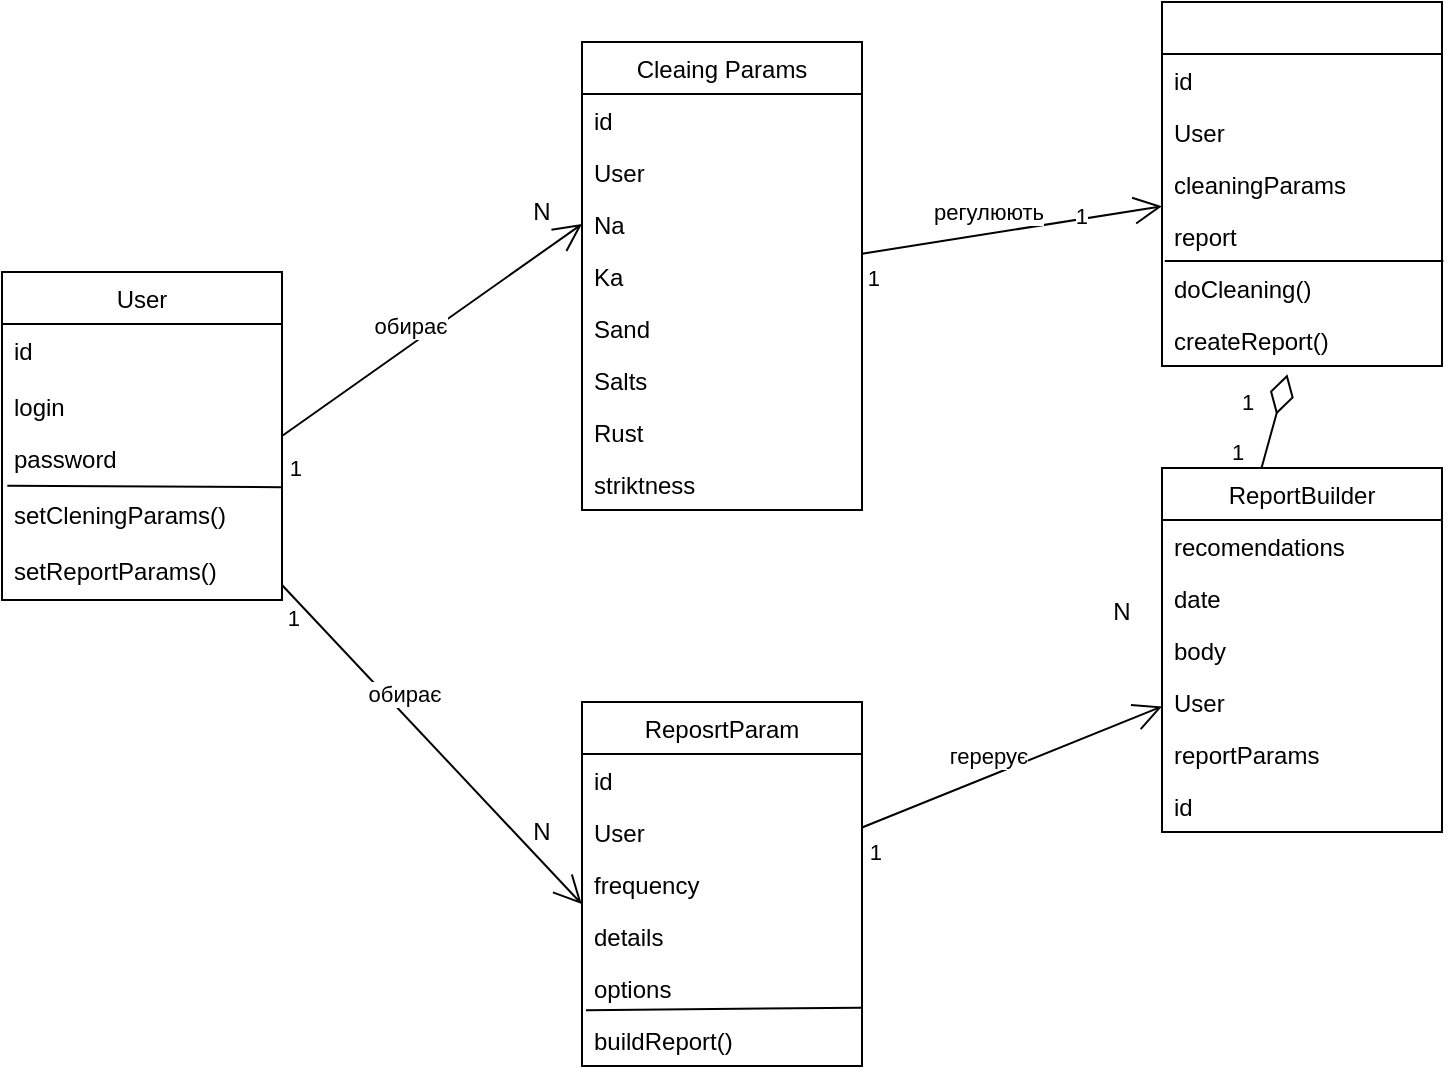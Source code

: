 <mxfile version="22.0.5" type="device">
  <diagram id="mCyr1kptdM3YggUfpTlr" name="Page-1">
    <mxGraphModel dx="1257" dy="1678" grid="1" gridSize="10" guides="1" tooltips="1" connect="1" arrows="1" fold="1" page="1" pageScale="1" pageWidth="850" pageHeight="1100" math="0" shadow="0">
      <root>
        <mxCell id="0" />
        <mxCell id="1" parent="0" />
        <mxCell id="EuweRrBQB18oQ8Ecut5w-1" value="User" style="swimlane;fontStyle=0;childLayout=stackLayout;horizontal=1;startSize=26;fillColor=none;horizontalStack=0;resizeParent=1;resizeParentMax=0;resizeLast=0;collapsible=1;marginBottom=0;" parent="1" vertex="1">
          <mxGeometry x="30" y="-965" width="140" height="164" as="geometry" />
        </mxCell>
        <mxCell id="pQ1ja0-7YHk79m-HYT1g-9" value="id" style="text;strokeColor=none;fillColor=none;align=left;verticalAlign=top;spacingLeft=4;spacingRight=4;overflow=hidden;rotatable=0;points=[[0,0.5],[1,0.5]];portConstraint=eastwest;" parent="EuweRrBQB18oQ8Ecut5w-1" vertex="1">
          <mxGeometry y="26" width="140" height="28" as="geometry" />
        </mxCell>
        <mxCell id="EuweRrBQB18oQ8Ecut5w-2" value="login" style="text;strokeColor=none;fillColor=none;align=left;verticalAlign=top;spacingLeft=4;spacingRight=4;overflow=hidden;rotatable=0;points=[[0,0.5],[1,0.5]];portConstraint=eastwest;" parent="EuweRrBQB18oQ8Ecut5w-1" vertex="1">
          <mxGeometry y="54" width="140" height="26" as="geometry" />
        </mxCell>
        <mxCell id="pQ1ja0-7YHk79m-HYT1g-8" value="" style="endArrow=none;html=1;rounded=0;entryX=1.001;entryY=-0.014;entryDx=0;entryDy=0;entryPerimeter=0;exitX=0.019;exitY=0.96;exitDx=0;exitDy=0;exitPerimeter=0;" parent="EuweRrBQB18oQ8Ecut5w-1" source="pQ1ja0-7YHk79m-HYT1g-6" target="pQ1ja0-7YHk79m-HYT1g-7" edge="1">
          <mxGeometry width="50" height="50" relative="1" as="geometry">
            <mxPoint y="85" as="sourcePoint" />
            <mxPoint x="50" y="35" as="targetPoint" />
          </mxGeometry>
        </mxCell>
        <mxCell id="pQ1ja0-7YHk79m-HYT1g-6" value="password&#xa;" style="text;strokeColor=none;fillColor=none;align=left;verticalAlign=top;spacingLeft=4;spacingRight=4;overflow=hidden;rotatable=0;points=[[0,0.5],[1,0.5]];portConstraint=eastwest;" parent="EuweRrBQB18oQ8Ecut5w-1" vertex="1">
          <mxGeometry y="80" width="140" height="28" as="geometry" />
        </mxCell>
        <mxCell id="pQ1ja0-7YHk79m-HYT1g-7" value="setCleningParams()" style="text;strokeColor=none;fillColor=none;align=left;verticalAlign=top;spacingLeft=4;spacingRight=4;overflow=hidden;rotatable=0;points=[[0,0.5],[1,0.5]];portConstraint=eastwest;" parent="EuweRrBQB18oQ8Ecut5w-1" vertex="1">
          <mxGeometry y="108" width="140" height="28" as="geometry" />
        </mxCell>
        <mxCell id="EuweRrBQB18oQ8Ecut5w-3" value="setReportParams()" style="text;strokeColor=none;fillColor=none;align=left;verticalAlign=top;spacingLeft=4;spacingRight=4;overflow=hidden;rotatable=0;points=[[0,0.5],[1,0.5]];portConstraint=eastwest;" parent="EuweRrBQB18oQ8Ecut5w-1" vertex="1">
          <mxGeometry y="136" width="140" height="28" as="geometry" />
        </mxCell>
        <mxCell id="EuweRrBQB18oQ8Ecut5w-7" value="Cleaing Params" style="swimlane;fontStyle=0;childLayout=stackLayout;horizontal=1;startSize=26;fillColor=none;horizontalStack=0;resizeParent=1;resizeParentMax=0;resizeLast=0;collapsible=1;marginBottom=0;" parent="1" vertex="1">
          <mxGeometry x="320" y="-1080" width="140" height="234" as="geometry" />
        </mxCell>
        <mxCell id="pQ1ja0-7YHk79m-HYT1g-10" value="id" style="text;strokeColor=none;fillColor=none;align=left;verticalAlign=top;spacingLeft=4;spacingRight=4;overflow=hidden;rotatable=0;points=[[0,0.5],[1,0.5]];portConstraint=eastwest;" parent="EuweRrBQB18oQ8Ecut5w-7" vertex="1">
          <mxGeometry y="26" width="140" height="26" as="geometry" />
        </mxCell>
        <mxCell id="pQ1ja0-7YHk79m-HYT1g-11" value="User" style="text;strokeColor=none;fillColor=none;align=left;verticalAlign=top;spacingLeft=4;spacingRight=4;overflow=hidden;rotatable=0;points=[[0,0.5],[1,0.5]];portConstraint=eastwest;" parent="EuweRrBQB18oQ8Ecut5w-7" vertex="1">
          <mxGeometry y="52" width="140" height="26" as="geometry" />
        </mxCell>
        <mxCell id="EuweRrBQB18oQ8Ecut5w-8" value="Na" style="text;strokeColor=none;fillColor=none;align=left;verticalAlign=top;spacingLeft=4;spacingRight=4;overflow=hidden;rotatable=0;points=[[0,0.5],[1,0.5]];portConstraint=eastwest;" parent="EuweRrBQB18oQ8Ecut5w-7" vertex="1">
          <mxGeometry y="78" width="140" height="26" as="geometry" />
        </mxCell>
        <mxCell id="a2hL1rFNYRyPewCvIEDV-2" value="Ka" style="text;strokeColor=none;fillColor=none;align=left;verticalAlign=top;spacingLeft=4;spacingRight=4;overflow=hidden;rotatable=0;points=[[0,0.5],[1,0.5]];portConstraint=eastwest;" parent="EuweRrBQB18oQ8Ecut5w-7" vertex="1">
          <mxGeometry y="104" width="140" height="26" as="geometry" />
        </mxCell>
        <mxCell id="a2hL1rFNYRyPewCvIEDV-4" value="Sand" style="text;strokeColor=none;fillColor=none;align=left;verticalAlign=top;spacingLeft=4;spacingRight=4;overflow=hidden;rotatable=0;points=[[0,0.5],[1,0.5]];portConstraint=eastwest;" parent="EuweRrBQB18oQ8Ecut5w-7" vertex="1">
          <mxGeometry y="130" width="140" height="26" as="geometry" />
        </mxCell>
        <mxCell id="a2hL1rFNYRyPewCvIEDV-3" value="Salts" style="text;strokeColor=none;fillColor=none;align=left;verticalAlign=top;spacingLeft=4;spacingRight=4;overflow=hidden;rotatable=0;points=[[0,0.5],[1,0.5]];portConstraint=eastwest;" parent="EuweRrBQB18oQ8Ecut5w-7" vertex="1">
          <mxGeometry y="156" width="140" height="26" as="geometry" />
        </mxCell>
        <mxCell id="a2hL1rFNYRyPewCvIEDV-1" value="Rust" style="text;strokeColor=none;fillColor=none;align=left;verticalAlign=top;spacingLeft=4;spacingRight=4;overflow=hidden;rotatable=0;points=[[0,0.5],[1,0.5]];portConstraint=eastwest;" parent="EuweRrBQB18oQ8Ecut5w-7" vertex="1">
          <mxGeometry y="182" width="140" height="26" as="geometry" />
        </mxCell>
        <mxCell id="EuweRrBQB18oQ8Ecut5w-9" value="striktness" style="text;strokeColor=none;fillColor=none;align=left;verticalAlign=top;spacingLeft=4;spacingRight=4;overflow=hidden;rotatable=0;points=[[0,0.5],[1,0.5]];portConstraint=eastwest;" parent="EuweRrBQB18oQ8Ecut5w-7" vertex="1">
          <mxGeometry y="208" width="140" height="26" as="geometry" />
        </mxCell>
        <mxCell id="EuweRrBQB18oQ8Ecut5w-11" value="" style="endArrow=none;html=1;startSize=12;startArrow=open;startFill=0;entryX=1;entryY=0.5;entryDx=0;entryDy=0;exitX=0;exitY=0.5;exitDx=0;exitDy=0;" parent="1" source="EuweRrBQB18oQ8Ecut5w-8" target="EuweRrBQB18oQ8Ecut5w-1" edge="1">
          <mxGeometry relative="1" as="geometry">
            <mxPoint x="290" y="-987" as="sourcePoint" />
            <mxPoint x="190" y="-991" as="targetPoint" />
          </mxGeometry>
        </mxCell>
        <mxCell id="EuweRrBQB18oQ8Ecut5w-13" value="1" style="edgeLabel;resizable=0;html=1;align=right;verticalAlign=bottom;" parent="EuweRrBQB18oQ8Ecut5w-11" connectable="0" vertex="1">
          <mxGeometry x="1" relative="1" as="geometry">
            <mxPoint x="10" y="25" as="offset" />
          </mxGeometry>
        </mxCell>
        <mxCell id="EuweRrBQB18oQ8Ecut5w-14" value="обирає" style="edgeLabel;html=1;align=center;verticalAlign=middle;resizable=0;points=[];" parent="EuweRrBQB18oQ8Ecut5w-11" vertex="1" connectable="0">
          <mxGeometry x="0.17" y="2" relative="1" as="geometry">
            <mxPoint y="-13" as="offset" />
          </mxGeometry>
        </mxCell>
        <object label="" brightnes_lvl="" id="EuweRrBQB18oQ8Ecut5w-15">
          <mxCell style="swimlane;fontStyle=0;childLayout=stackLayout;horizontal=1;startSize=26;fillColor=none;horizontalStack=0;resizeParent=1;resizeParentMax=0;resizeLast=0;collapsible=1;marginBottom=0;" parent="1" vertex="1">
            <mxGeometry x="610" y="-1100" width="140" height="182" as="geometry" />
          </mxCell>
        </object>
        <mxCell id="EuweRrBQB18oQ8Ecut5w-17" value="id&#xa;" style="text;strokeColor=none;fillColor=none;align=left;verticalAlign=top;spacingLeft=4;spacingRight=4;overflow=hidden;rotatable=0;points=[[0,0.5],[1,0.5]];portConstraint=eastwest;" parent="EuweRrBQB18oQ8Ecut5w-15" vertex="1">
          <mxGeometry y="26" width="140" height="26" as="geometry" />
        </mxCell>
        <mxCell id="pQ1ja0-7YHk79m-HYT1g-21" value="User" style="text;strokeColor=none;fillColor=none;align=left;verticalAlign=top;spacingLeft=4;spacingRight=4;overflow=hidden;rotatable=0;points=[[0,0.5],[1,0.5]];portConstraint=eastwest;" parent="EuweRrBQB18oQ8Ecut5w-15" vertex="1">
          <mxGeometry y="52" width="140" height="26" as="geometry" />
        </mxCell>
        <mxCell id="pQ1ja0-7YHk79m-HYT1g-26" value="cleaningParams" style="text;strokeColor=none;fillColor=none;align=left;verticalAlign=top;spacingLeft=4;spacingRight=4;overflow=hidden;rotatable=0;points=[[0,0.5],[1,0.5]];portConstraint=eastwest;" parent="EuweRrBQB18oQ8Ecut5w-15" vertex="1">
          <mxGeometry y="78" width="140" height="26" as="geometry" />
        </mxCell>
        <mxCell id="pQ1ja0-7YHk79m-HYT1g-20" value="report" style="text;strokeColor=none;fillColor=none;align=left;verticalAlign=top;spacingLeft=4;spacingRight=4;overflow=hidden;rotatable=0;points=[[0,0.5],[1,0.5]];portConstraint=eastwest;" parent="EuweRrBQB18oQ8Ecut5w-15" vertex="1">
          <mxGeometry y="104" width="140" height="26" as="geometry" />
        </mxCell>
        <mxCell id="pQ1ja0-7YHk79m-HYT1g-28" value="doCleaning()" style="text;strokeColor=none;fillColor=none;align=left;verticalAlign=top;spacingLeft=4;spacingRight=4;overflow=hidden;rotatable=0;points=[[0,0.5],[1,0.5]];portConstraint=eastwest;" parent="EuweRrBQB18oQ8Ecut5w-15" vertex="1">
          <mxGeometry y="130" width="140" height="26" as="geometry" />
        </mxCell>
        <mxCell id="pQ1ja0-7YHk79m-HYT1g-27" value="createReport()" style="text;strokeColor=none;fillColor=none;align=left;verticalAlign=top;spacingLeft=4;spacingRight=4;overflow=hidden;rotatable=0;points=[[0,0.5],[1,0.5]];portConstraint=eastwest;" parent="EuweRrBQB18oQ8Ecut5w-15" vertex="1">
          <mxGeometry y="156" width="140" height="26" as="geometry" />
        </mxCell>
        <mxCell id="pQ1ja0-7YHk79m-HYT1g-31" value="" style="endArrow=none;html=1;rounded=0;entryX=1.005;entryY=-0.019;entryDx=0;entryDy=0;entryPerimeter=0;exitX=0.01;exitY=-0.019;exitDx=0;exitDy=0;exitPerimeter=0;" parent="EuweRrBQB18oQ8Ecut5w-15" source="pQ1ja0-7YHk79m-HYT1g-28" target="pQ1ja0-7YHk79m-HYT1g-28" edge="1">
          <mxGeometry width="50" height="50" relative="1" as="geometry">
            <mxPoint x="-240" y="330" as="sourcePoint" />
            <mxPoint x="-190" y="280" as="targetPoint" />
          </mxGeometry>
        </mxCell>
        <mxCell id="EuweRrBQB18oQ8Ecut5w-18" value="" style="endArrow=none;html=1;startSize=12;startArrow=open;startFill=0;" parent="1" source="EuweRrBQB18oQ8Ecut5w-15" target="EuweRrBQB18oQ8Ecut5w-7" edge="1">
          <mxGeometry relative="1" as="geometry">
            <mxPoint x="590" y="-1037" as="sourcePoint" />
            <mxPoint x="490" y="-1037" as="targetPoint" />
          </mxGeometry>
        </mxCell>
        <mxCell id="EuweRrBQB18oQ8Ecut5w-20" value="1" style="edgeLabel;resizable=0;html=1;align=right;verticalAlign=bottom;" parent="EuweRrBQB18oQ8Ecut5w-18" connectable="0" vertex="1">
          <mxGeometry x="1" relative="1" as="geometry">
            <mxPoint x="10" y="21" as="offset" />
          </mxGeometry>
        </mxCell>
        <mxCell id="EuweRrBQB18oQ8Ecut5w-21" value="регулюють" style="edgeLabel;html=1;align=center;verticalAlign=middle;resizable=0;points=[];" parent="EuweRrBQB18oQ8Ecut5w-18" vertex="1" connectable="0">
          <mxGeometry x="0.17" y="2" relative="1" as="geometry">
            <mxPoint y="-13" as="offset" />
          </mxGeometry>
        </mxCell>
        <object label="ReportBuilder" brightnes_lvl="" id="EuweRrBQB18oQ8Ecut5w-26">
          <mxCell style="swimlane;fontStyle=0;childLayout=stackLayout;horizontal=1;startSize=26;fillColor=none;horizontalStack=0;resizeParent=1;resizeParentMax=0;resizeLast=0;collapsible=1;marginBottom=0;" parent="1" vertex="1">
            <mxGeometry x="610" y="-867" width="140" height="182" as="geometry" />
          </mxCell>
        </object>
        <mxCell id="pQ1ja0-7YHk79m-HYT1g-18" value="recomendations" style="text;strokeColor=none;fillColor=none;align=left;verticalAlign=top;spacingLeft=4;spacingRight=4;overflow=hidden;rotatable=0;points=[[0,0.5],[1,0.5]];portConstraint=eastwest;" parent="EuweRrBQB18oQ8Ecut5w-26" vertex="1">
          <mxGeometry y="26" width="140" height="26" as="geometry" />
        </mxCell>
        <mxCell id="pQ1ja0-7YHk79m-HYT1g-17" value="date" style="text;strokeColor=none;fillColor=none;align=left;verticalAlign=top;spacingLeft=4;spacingRight=4;overflow=hidden;rotatable=0;points=[[0,0.5],[1,0.5]];portConstraint=eastwest;" parent="EuweRrBQB18oQ8Ecut5w-26" vertex="1">
          <mxGeometry y="52" width="140" height="26" as="geometry" />
        </mxCell>
        <mxCell id="pQ1ja0-7YHk79m-HYT1g-16" value="body" style="text;strokeColor=none;fillColor=none;align=left;verticalAlign=top;spacingLeft=4;spacingRight=4;overflow=hidden;rotatable=0;points=[[0,0.5],[1,0.5]];portConstraint=eastwest;" parent="EuweRrBQB18oQ8Ecut5w-26" vertex="1">
          <mxGeometry y="78" width="140" height="26" as="geometry" />
        </mxCell>
        <mxCell id="pQ1ja0-7YHk79m-HYT1g-15" value="User" style="text;strokeColor=none;fillColor=none;align=left;verticalAlign=top;spacingLeft=4;spacingRight=4;overflow=hidden;rotatable=0;points=[[0,0.5],[1,0.5]];portConstraint=eastwest;" parent="EuweRrBQB18oQ8Ecut5w-26" vertex="1">
          <mxGeometry y="104" width="140" height="26" as="geometry" />
        </mxCell>
        <mxCell id="pQ1ja0-7YHk79m-HYT1g-22" value="reportParams" style="text;strokeColor=none;fillColor=none;align=left;verticalAlign=top;spacingLeft=4;spacingRight=4;overflow=hidden;rotatable=0;points=[[0,0.5],[1,0.5]];portConstraint=eastwest;" parent="EuweRrBQB18oQ8Ecut5w-26" vertex="1">
          <mxGeometry y="130" width="140" height="26" as="geometry" />
        </mxCell>
        <mxCell id="pQ1ja0-7YHk79m-HYT1g-14" value="id" style="text;strokeColor=none;fillColor=none;align=left;verticalAlign=top;spacingLeft=4;spacingRight=4;overflow=hidden;rotatable=0;points=[[0,0.5],[1,0.5]];portConstraint=eastwest;" parent="EuweRrBQB18oQ8Ecut5w-26" vertex="1">
          <mxGeometry y="156" width="140" height="26" as="geometry" />
        </mxCell>
        <mxCell id="EuweRrBQB18oQ8Ecut5w-30" value="" style="endArrow=none;html=1;endSize=12;startArrow=diamondThin;startSize=18;startFill=0;exitX=0.448;exitY=1.16;exitDx=0;exitDy=0;exitPerimeter=0;" parent="1" source="pQ1ja0-7YHk79m-HYT1g-27" edge="1">
          <mxGeometry relative="1" as="geometry">
            <mxPoint x="678" y="-960" as="sourcePoint" />
            <mxPoint x="659.76" y="-867" as="targetPoint" />
          </mxGeometry>
        </mxCell>
        <mxCell id="EuweRrBQB18oQ8Ecut5w-36" value="1" style="edgeLabel;resizable=0;html=1;align=left;verticalAlign=bottom;" parent="1" connectable="0" vertex="1">
          <mxGeometry x="640" y="-880" as="geometry">
            <mxPoint x="3" y="13" as="offset" />
          </mxGeometry>
        </mxCell>
        <mxCell id="EuweRrBQB18oQ8Ecut5w-45" value="ReposrtParam" style="swimlane;fontStyle=0;childLayout=stackLayout;horizontal=1;startSize=26;fillColor=none;horizontalStack=0;resizeParent=1;resizeParentMax=0;resizeLast=0;collapsible=1;marginBottom=0;" parent="1" vertex="1">
          <mxGeometry x="320" y="-750" width="140" height="182" as="geometry" />
        </mxCell>
        <mxCell id="pQ1ja0-7YHk79m-HYT1g-12" value="id" style="text;strokeColor=none;fillColor=none;align=left;verticalAlign=top;spacingLeft=4;spacingRight=4;overflow=hidden;rotatable=0;points=[[0,0.5],[1,0.5]];portConstraint=eastwest;" parent="EuweRrBQB18oQ8Ecut5w-45" vertex="1">
          <mxGeometry y="26" width="140" height="26" as="geometry" />
        </mxCell>
        <mxCell id="pQ1ja0-7YHk79m-HYT1g-13" value="User" style="text;strokeColor=none;fillColor=none;align=left;verticalAlign=top;spacingLeft=4;spacingRight=4;overflow=hidden;rotatable=0;points=[[0,0.5],[1,0.5]];portConstraint=eastwest;" parent="EuweRrBQB18oQ8Ecut5w-45" vertex="1">
          <mxGeometry y="52" width="140" height="26" as="geometry" />
        </mxCell>
        <mxCell id="a2hL1rFNYRyPewCvIEDV-7" value="frequency" style="text;strokeColor=none;fillColor=none;align=left;verticalAlign=top;spacingLeft=4;spacingRight=4;overflow=hidden;rotatable=0;points=[[0,0.5],[1,0.5]];portConstraint=eastwest;" parent="EuweRrBQB18oQ8Ecut5w-45" vertex="1">
          <mxGeometry y="78" width="140" height="26" as="geometry" />
        </mxCell>
        <mxCell id="a2hL1rFNYRyPewCvIEDV-5" value="details" style="text;strokeColor=none;fillColor=none;align=left;verticalAlign=top;spacingLeft=4;spacingRight=4;overflow=hidden;rotatable=0;points=[[0,0.5],[1,0.5]];portConstraint=eastwest;" parent="EuweRrBQB18oQ8Ecut5w-45" vertex="1">
          <mxGeometry y="104" width="140" height="26" as="geometry" />
        </mxCell>
        <mxCell id="a2hL1rFNYRyPewCvIEDV-6" value="options" style="text;strokeColor=none;fillColor=none;align=left;verticalAlign=top;spacingLeft=4;spacingRight=4;overflow=hidden;rotatable=0;points=[[0,0.5],[1,0.5]];portConstraint=eastwest;" parent="EuweRrBQB18oQ8Ecut5w-45" vertex="1">
          <mxGeometry y="130" width="140" height="26" as="geometry" />
        </mxCell>
        <mxCell id="pQ1ja0-7YHk79m-HYT1g-23" value="buildReport()" style="text;strokeColor=none;fillColor=none;align=left;verticalAlign=top;spacingLeft=4;spacingRight=4;overflow=hidden;rotatable=0;points=[[0,0.5],[1,0.5]];portConstraint=eastwest;" parent="EuweRrBQB18oQ8Ecut5w-45" vertex="1">
          <mxGeometry y="156" width="140" height="26" as="geometry" />
        </mxCell>
        <mxCell id="pQ1ja0-7YHk79m-HYT1g-25" value="" style="endArrow=none;html=1;rounded=0;entryX=1;entryY=-0.122;entryDx=0;entryDy=0;entryPerimeter=0;exitX=0.014;exitY=-0.071;exitDx=0;exitDy=0;exitPerimeter=0;" parent="EuweRrBQB18oQ8Ecut5w-45" source="pQ1ja0-7YHk79m-HYT1g-23" target="pQ1ja0-7YHk79m-HYT1g-23" edge="1">
          <mxGeometry width="50" height="50" relative="1" as="geometry">
            <mxPoint x="50" y="110" as="sourcePoint" />
            <mxPoint x="100" y="60" as="targetPoint" />
          </mxGeometry>
        </mxCell>
        <mxCell id="EuweRrBQB18oQ8Ecut5w-49" value="" style="endArrow=none;html=1;startSize=12;startArrow=open;startFill=0;exitX=-0.001;exitY=0.885;exitDx=0;exitDy=0;exitPerimeter=0;" parent="1" source="a2hL1rFNYRyPewCvIEDV-7" target="EuweRrBQB18oQ8Ecut5w-1" edge="1">
          <mxGeometry relative="1" as="geometry">
            <mxPoint x="320" y="-690" as="sourcePoint" />
            <mxPoint x="300" y="-788" as="targetPoint" />
          </mxGeometry>
        </mxCell>
        <mxCell id="EuweRrBQB18oQ8Ecut5w-51" value="1" style="edgeLabel;resizable=0;html=1;align=right;verticalAlign=bottom;" parent="EuweRrBQB18oQ8Ecut5w-49" connectable="0" vertex="1">
          <mxGeometry x="1" relative="1" as="geometry">
            <mxPoint x="10" y="25" as="offset" />
          </mxGeometry>
        </mxCell>
        <mxCell id="EuweRrBQB18oQ8Ecut5w-52" value="обирає" style="edgeLabel;html=1;align=center;verticalAlign=middle;resizable=0;points=[];" parent="EuweRrBQB18oQ8Ecut5w-49" vertex="1" connectable="0">
          <mxGeometry x="0.17" y="2" relative="1" as="geometry">
            <mxPoint y="-13" as="offset" />
          </mxGeometry>
        </mxCell>
        <mxCell id="EuweRrBQB18oQ8Ecut5w-54" value="1" style="edgeLabel;resizable=0;html=1;align=right;verticalAlign=bottom;" parent="1" connectable="0" vertex="1">
          <mxGeometry x="580" y="-980" as="geometry">
            <mxPoint x="-7" y="-5" as="offset" />
          </mxGeometry>
        </mxCell>
        <mxCell id="EuweRrBQB18oQ8Ecut5w-55" value="" style="endArrow=none;html=1;startSize=12;startArrow=open;startFill=0;" parent="1" source="EuweRrBQB18oQ8Ecut5w-26" target="EuweRrBQB18oQ8Ecut5w-45" edge="1">
          <mxGeometry relative="1" as="geometry">
            <mxPoint x="550" y="-868" as="sourcePoint" />
            <mxPoint x="470" y="-868" as="targetPoint" />
          </mxGeometry>
        </mxCell>
        <mxCell id="EuweRrBQB18oQ8Ecut5w-56" value="1" style="edgeLabel;resizable=0;html=1;align=right;verticalAlign=bottom;" parent="EuweRrBQB18oQ8Ecut5w-55" connectable="0" vertex="1">
          <mxGeometry x="1" relative="1" as="geometry">
            <mxPoint x="10" y="21" as="offset" />
          </mxGeometry>
        </mxCell>
        <mxCell id="EuweRrBQB18oQ8Ecut5w-57" value="герерує" style="edgeLabel;html=1;align=center;verticalAlign=middle;resizable=0;points=[];" parent="EuweRrBQB18oQ8Ecut5w-55" vertex="1" connectable="0">
          <mxGeometry x="0.17" y="2" relative="1" as="geometry">
            <mxPoint y="-13" as="offset" />
          </mxGeometry>
        </mxCell>
        <mxCell id="w1MSvWMcX3amLD39LfMH-1" value="1" style="edgeLabel;resizable=0;html=1;align=left;verticalAlign=bottom;" parent="1" connectable="0" vertex="1">
          <mxGeometry x="650" y="-820" as="geometry">
            <mxPoint x="-2" y="-72" as="offset" />
          </mxGeometry>
        </mxCell>
        <mxCell id="w1MSvWMcX3amLD39LfMH-2" value="N" style="text;html=1;strokeColor=none;fillColor=none;align=center;verticalAlign=middle;whiteSpace=wrap;rounded=0;" parent="1" vertex="1">
          <mxGeometry x="270" y="-700" width="60" height="30" as="geometry" />
        </mxCell>
        <mxCell id="w1MSvWMcX3amLD39LfMH-4" value="N" style="text;html=1;strokeColor=none;fillColor=none;align=center;verticalAlign=middle;whiteSpace=wrap;rounded=0;" parent="1" vertex="1">
          <mxGeometry x="270" y="-1010" width="60" height="30" as="geometry" />
        </mxCell>
        <mxCell id="w1MSvWMcX3amLD39LfMH-5" value="N" style="text;html=1;strokeColor=none;fillColor=none;align=center;verticalAlign=middle;whiteSpace=wrap;rounded=0;" parent="1" vertex="1">
          <mxGeometry x="560" y="-810" width="60" height="30" as="geometry" />
        </mxCell>
      </root>
    </mxGraphModel>
  </diagram>
</mxfile>
